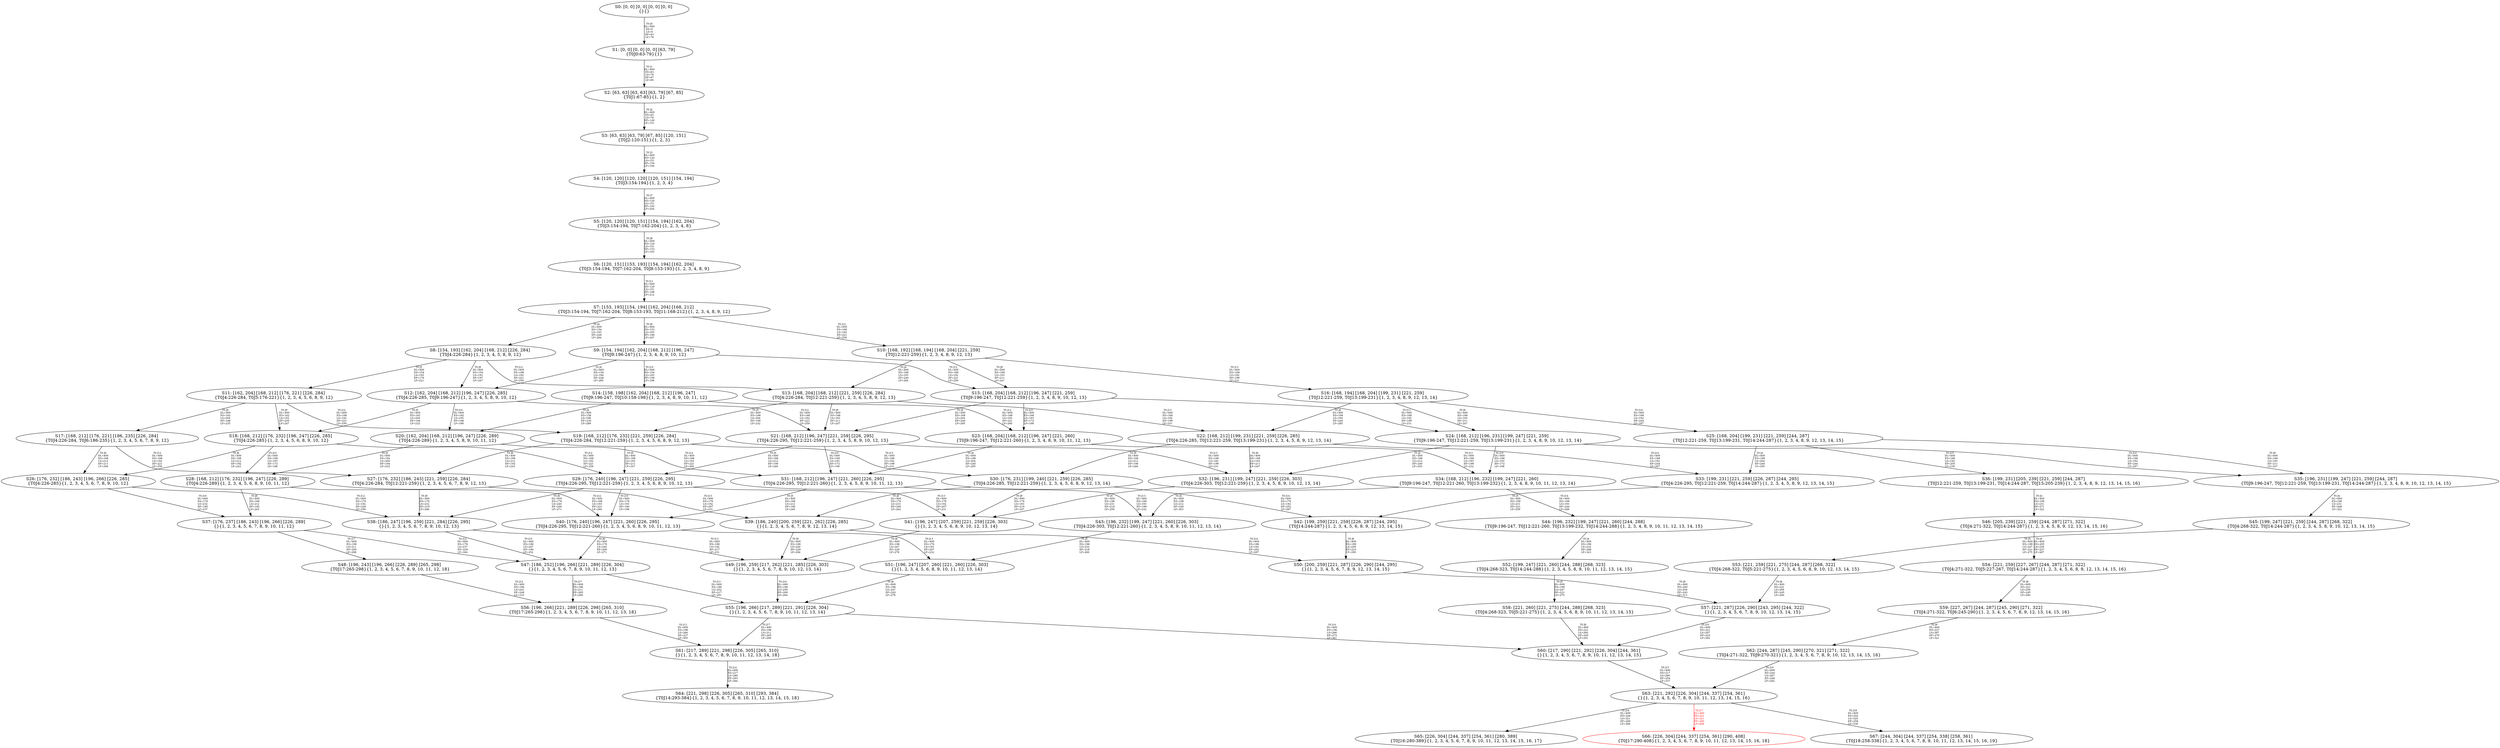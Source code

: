 digraph {
	S0[label="S0: [0, 0] [0, 0] [0, 0] [0, 0] \n{}{}"];
	S1[label="S1: [0, 0] [0, 0] [0, 0] [63, 79] \n{T0J0:63-79}{1}"];
	S2[label="S2: [63, 63] [63, 63] [63, 79] [67, 85] \n{T0J1:67-85}{1, 2}"];
	S3[label="S3: [63, 63] [63, 79] [67, 85] [120, 151] \n{T0J2:120-151}{1, 2, 3}"];
	S4[label="S4: [120, 120] [120, 120] [120, 151] [154, 194] \n{T0J3:154-194}{1, 2, 3, 4}"];
	S5[label="S5: [120, 120] [120, 151] [154, 194] [162, 204] \n{T0J3:154-194, T0J7:162-204}{1, 2, 3, 4, 8}"];
	S6[label="S6: [120, 151] [153, 193] [154, 194] [162, 204] \n{T0J3:154-194, T0J7:162-204, T0J8:153-193}{1, 2, 3, 4, 8, 9}"];
	S7[label="S7: [153, 193] [154, 194] [162, 204] [168, 212] \n{T0J3:154-194, T0J7:162-204, T0J8:153-193, T0J11:168-212}{1, 2, 3, 4, 8, 9, 12}"];
	S8[label="S8: [154, 193] [162, 204] [168, 212] [226, 284] \n{T0J4:226-284}{1, 2, 3, 4, 5, 8, 9, 12}"];
	S9[label="S9: [154, 194] [162, 204] [168, 212] [196, 247] \n{T0J9:196-247}{1, 2, 3, 4, 8, 9, 10, 12}"];
	S10[label="S10: [168, 192] [168, 194] [168, 204] [221, 259] \n{T0J12:221-259}{1, 2, 3, 4, 8, 9, 12, 13}"];
	S11[label="S11: [162, 204] [168, 212] [176, 221] [226, 284] \n{T0J4:226-284, T0J5:176-221}{1, 2, 3, 4, 5, 6, 8, 9, 12}"];
	S12[label="S12: [162, 204] [168, 212] [196, 247] [226, 285] \n{T0J4:226-285, T0J9:196-247}{1, 2, 3, 4, 5, 8, 9, 10, 12}"];
	S13[label="S13: [168, 204] [168, 212] [221, 259] [226, 284] \n{T0J4:226-284, T0J12:221-259}{1, 2, 3, 4, 5, 8, 9, 12, 13}"];
	S14[label="S14: [158, 198] [162, 204] [168, 212] [196, 247] \n{T0J9:196-247, T0J10:158-198}{1, 2, 3, 4, 8, 9, 10, 11, 12}"];
	S15[label="S15: [168, 204] [168, 212] [196, 247] [221, 259] \n{T0J9:196-247, T0J12:221-259}{1, 2, 3, 4, 8, 9, 10, 12, 13}"];
	S16[label="S16: [168, 194] [168, 204] [199, 231] [221, 259] \n{T0J12:221-259, T0J13:199-231}{1, 2, 3, 4, 8, 9, 12, 13, 14}"];
	S17[label="S17: [168, 212] [176, 221] [186, 235] [226, 284] \n{T0J4:226-284, T0J6:186-235}{1, 2, 3, 4, 5, 6, 7, 8, 9, 12}"];
	S18[label="S18: [168, 212] [176, 232] [196, 247] [226, 285] \n{T0J4:226-285}{1, 2, 3, 4, 5, 6, 8, 9, 10, 12}"];
	S19[label="S19: [168, 212] [176, 232] [221, 259] [226, 284] \n{T0J4:226-284, T0J12:221-259}{1, 2, 3, 4, 5, 6, 8, 9, 12, 13}"];
	S20[label="S20: [162, 204] [168, 212] [196, 247] [226, 289] \n{T0J4:226-289}{1, 2, 3, 4, 5, 8, 9, 10, 11, 12}"];
	S21[label="S21: [168, 212] [196, 247] [221, 259] [226, 295] \n{T0J4:226-295, T0J12:221-259}{1, 2, 3, 4, 5, 8, 9, 10, 12, 13}"];
	S22[label="S22: [168, 212] [199, 231] [221, 259] [226, 285] \n{T0J4:226-285, T0J12:221-259, T0J13:199-231}{1, 2, 3, 4, 5, 8, 9, 12, 13, 14}"];
	S23[label="S23: [168, 204] [168, 212] [196, 247] [221, 260] \n{T0J9:196-247, T0J12:221-260}{1, 2, 3, 4, 8, 9, 10, 11, 12, 13}"];
	S24[label="S24: [168, 212] [196, 231] [199, 247] [221, 259] \n{T0J9:196-247, T0J12:221-259, T0J13:199-231}{1, 2, 3, 4, 8, 9, 10, 12, 13, 14}"];
	S25[label="S25: [168, 204] [199, 231] [221, 259] [244, 287] \n{T0J12:221-259, T0J13:199-231, T0J14:244-287}{1, 2, 3, 4, 8, 9, 12, 13, 14, 15}"];
	S26[label="S26: [176, 232] [186, 243] [196, 266] [226, 285] \n{T0J4:226-285}{1, 2, 3, 4, 5, 6, 7, 8, 9, 10, 12}"];
	S27[label="S27: [176, 232] [186, 243] [221, 259] [226, 284] \n{T0J4:226-284, T0J12:221-259}{1, 2, 3, 4, 5, 6, 7, 8, 9, 12, 13}"];
	S28[label="S28: [168, 212] [176, 232] [196, 247] [226, 289] \n{T0J4:226-289}{1, 2, 3, 4, 5, 6, 8, 9, 10, 11, 12}"];
	S29[label="S29: [176, 240] [196, 247] [221, 259] [226, 295] \n{T0J4:226-295, T0J12:221-259}{1, 2, 3, 4, 5, 6, 8, 9, 10, 12, 13}"];
	S30[label="S30: [176, 231] [199, 240] [221, 259] [226, 285] \n{T0J4:226-285, T0J12:221-259}{1, 2, 3, 4, 5, 6, 8, 9, 12, 13, 14}"];
	S31[label="S31: [168, 212] [196, 247] [221, 260] [226, 295] \n{T0J4:226-295, T0J12:221-260}{1, 2, 3, 4, 5, 8, 9, 10, 11, 12, 13}"];
	S32[label="S32: [196, 231] [199, 247] [221, 259] [226, 303] \n{T0J4:226-303, T0J12:221-259}{1, 2, 3, 4, 5, 8, 9, 10, 12, 13, 14}"];
	S33[label="S33: [199, 231] [221, 259] [226, 287] [244, 295] \n{T0J4:226-295, T0J12:221-259, T0J14:244-287}{1, 2, 3, 4, 5, 8, 9, 12, 13, 14, 15}"];
	S34[label="S34: [168, 212] [196, 232] [199, 247] [221, 260] \n{T0J9:196-247, T0J12:221-260, T0J13:199-232}{1, 2, 3, 4, 8, 9, 10, 11, 12, 13, 14}"];
	S35[label="S35: [196, 231] [199, 247] [221, 259] [244, 287] \n{T0J9:196-247, T0J12:221-259, T0J13:199-231, T0J14:244-287}{1, 2, 3, 4, 8, 9, 10, 12, 13, 14, 15}"];
	S36[label="S36: [199, 231] [205, 239] [221, 259] [244, 287] \n{T0J12:221-259, T0J13:199-231, T0J14:244-287, T0J15:205-239}{1, 2, 3, 4, 8, 9, 12, 13, 14, 15, 16}"];
	S37[label="S37: [176, 237] [186, 243] [196, 266] [226, 289] \n{}{1, 2, 3, 4, 5, 6, 7, 8, 9, 10, 11, 12}"];
	S38[label="S38: [186, 247] [196, 259] [221, 284] [226, 295] \n{}{1, 2, 3, 4, 5, 6, 7, 8, 9, 10, 12, 13}"];
	S39[label="S39: [186, 240] [200, 259] [221, 262] [226, 285] \n{}{1, 2, 3, 4, 5, 6, 7, 8, 9, 12, 13, 14}"];
	S40[label="S40: [176, 240] [196, 247] [221, 260] [226, 295] \n{T0J4:226-295, T0J12:221-260}{1, 2, 3, 4, 5, 6, 8, 9, 10, 11, 12, 13}"];
	S41[label="S41: [196, 247] [207, 259] [221, 259] [226, 303] \n{}{1, 2, 3, 4, 5, 6, 8, 9, 10, 12, 13, 14}"];
	S42[label="S42: [199, 259] [221, 259] [226, 287] [244, 295] \n{T0J14:244-287}{1, 2, 3, 4, 5, 6, 8, 9, 12, 13, 14, 15}"];
	S43[label="S43: [196, 232] [199, 247] [221, 260] [226, 303] \n{T0J4:226-303, T0J12:221-260}{1, 2, 3, 4, 5, 8, 9, 10, 11, 12, 13, 14}"];
	S44[label="S44: [196, 232] [199, 247] [221, 260] [244, 288] \n{T0J9:196-247, T0J12:221-260, T0J13:199-232, T0J14:244-288}{1, 2, 3, 4, 8, 9, 10, 11, 12, 13, 14, 15}"];
	S45[label="S45: [199, 247] [221, 259] [244, 287] [268, 322] \n{T0J4:268-322, T0J14:244-287}{1, 2, 3, 4, 5, 8, 9, 10, 12, 13, 14, 15}"];
	S46[label="S46: [205, 239] [221, 259] [244, 287] [271, 322] \n{T0J4:271-322, T0J14:244-287}{1, 2, 3, 4, 5, 8, 9, 12, 13, 14, 15, 16}"];
	S47[label="S47: [186, 252] [196, 266] [221, 289] [226, 304] \n{}{1, 2, 3, 4, 5, 6, 7, 8, 9, 10, 11, 12, 13}"];
	S48[label="S48: [196, 243] [196, 266] [226, 289] [265, 298] \n{T0J17:265-298}{1, 2, 3, 4, 5, 6, 7, 8, 9, 10, 11, 12, 18}"];
	S49[label="S49: [196, 259] [217, 262] [221, 285] [226, 303] \n{}{1, 2, 3, 4, 5, 6, 7, 8, 9, 10, 12, 13, 14}"];
	S50[label="S50: [200, 259] [221, 287] [226, 290] [244, 295] \n{}{1, 2, 3, 4, 5, 6, 7, 8, 9, 12, 13, 14, 15}"];
	S51[label="S51: [196, 247] [207, 260] [221, 260] [226, 303] \n{}{1, 2, 3, 4, 5, 6, 8, 9, 10, 11, 12, 13, 14}"];
	S52[label="S52: [199, 247] [221, 260] [244, 288] [268, 323] \n{T0J4:268-323, T0J14:244-288}{1, 2, 3, 4, 5, 8, 9, 10, 11, 12, 13, 14, 15}"];
	S53[label="S53: [221, 259] [221, 275] [244, 287] [268, 322] \n{T0J4:268-322, T0J5:221-275}{1, 2, 3, 4, 5, 6, 8, 9, 10, 12, 13, 14, 15}"];
	S54[label="S54: [221, 259] [227, 267] [244, 287] [271, 322] \n{T0J4:271-322, T0J5:227-267, T0J14:244-287}{1, 2, 3, 4, 5, 6, 8, 9, 12, 13, 14, 15, 16}"];
	S55[label="S55: [196, 266] [217, 289] [221, 291] [226, 304] \n{}{1, 2, 3, 4, 5, 6, 7, 8, 9, 10, 11, 12, 13, 14}"];
	S56[label="S56: [196, 266] [221, 289] [226, 298] [265, 310] \n{T0J17:265-298}{1, 2, 3, 4, 5, 6, 7, 8, 9, 10, 11, 12, 13, 18}"];
	S57[label="S57: [221, 287] [226, 290] [243, 295] [244, 322] \n{}{1, 2, 3, 4, 5, 6, 7, 8, 9, 10, 12, 13, 14, 15}"];
	S58[label="S58: [221, 260] [221, 275] [244, 288] [268, 323] \n{T0J4:268-323, T0J5:221-275}{1, 2, 3, 4, 5, 6, 8, 9, 10, 11, 12, 13, 14, 15}"];
	S59[label="S59: [227, 267] [244, 287] [245, 290] [271, 322] \n{T0J4:271-322, T0J6:245-290}{1, 2, 3, 4, 5, 6, 7, 8, 9, 12, 13, 14, 15, 16}"];
	S60[label="S60: [217, 290] [221, 292] [226, 304] [244, 361] \n{}{1, 2, 3, 4, 5, 6, 7, 8, 9, 10, 11, 12, 13, 14, 15}"];
	S61[label="S61: [217, 289] [221, 298] [226, 305] [265, 310] \n{}{1, 2, 3, 4, 5, 6, 7, 8, 9, 10, 11, 12, 13, 14, 18}"];
	S62[label="S62: [244, 287] [245, 290] [270, 321] [271, 322] \n{T0J4:271-322, T0J9:270-321}{1, 2, 3, 4, 5, 6, 7, 8, 9, 10, 12, 13, 14, 15, 16}"];
	S63[label="S63: [221, 292] [226, 304] [244, 337] [254, 361] \n{}{1, 2, 3, 4, 5, 6, 7, 8, 9, 10, 11, 12, 13, 14, 15, 16}"];
	S64[label="S64: [221, 298] [226, 305] [265, 310] [293, 384] \n{T0J14:293-384}{1, 2, 3, 4, 5, 6, 7, 8, 9, 10, 11, 12, 13, 14, 15, 18}"];
	S65[label="S65: [226, 304] [244, 337] [254, 361] [280, 389] \n{T0J16:280-389}{1, 2, 3, 4, 5, 6, 7, 8, 9, 10, 11, 12, 13, 14, 15, 16, 17}"];
	S66[label="S66: [226, 304] [244, 337] [254, 361] [290, 408] \n{T0J17:290-408}{1, 2, 3, 4, 5, 6, 7, 8, 9, 10, 11, 12, 13, 14, 15, 16, 18}"];
	S67[label="S67: [244, 304] [244, 337] [254, 338] [258, 361] \n{T0J18:258-338}{1, 2, 3, 4, 5, 6, 7, 8, 9, 10, 11, 12, 13, 14, 15, 16, 19}"];
	S0 -> S1[label="T0 J0\nDL=400\nES=0\nLS=0\nEF=63\nLF=79",fontsize=8];
	S1 -> S2[label="T0 J1\nDL=400\nES=63\nLS=79\nEF=67\nLF=85",fontsize=8];
	S2 -> S3[label="T0 J2\nDL=400\nES=63\nLS=79\nEF=120\nLF=151",fontsize=8];
	S3 -> S4[label="T0 J3\nDL=400\nES=120\nLS=151\nEF=154\nLF=194",fontsize=8];
	S4 -> S5[label="T0 J7\nDL=400\nES=120\nLS=151\nEF=162\nLF=204",fontsize=8];
	S5 -> S6[label="T0 J8\nDL=400\nES=120\nLS=151\nEF=153\nLF=193",fontsize=8];
	S6 -> S7[label="T0 J11\nDL=400\nES=120\nLS=151\nEF=168\nLF=212",fontsize=8];
	S7 -> S8[label="T0 J4\nDL=400\nES=154\nLS=193\nEF=226\nLF=284",fontsize=8];
	S7 -> S9[label="T0 J9\nDL=400\nES=153\nLS=193\nEF=196\nLF=247",fontsize=8];
	S7 -> S10[label="T0 J12\nDL=400\nES=168\nLS=192\nEF=221\nLF=259",fontsize=8];
	S8 -> S11[label="T0 J5\nDL=400\nES=154\nLS=193\nEF=176\nLF=221",fontsize=8];
	S8 -> S12[label="T0 J9\nDL=400\nES=154\nLS=193\nEF=197\nLF=247",fontsize=8];
	S8 -> S13[label="T0 J12\nDL=400\nES=168\nLS=192\nEF=221\nLF=259",fontsize=8];
	S9 -> S12[label="T0 J4\nDL=400\nES=154\nLS=194\nEF=226\nLF=285",fontsize=8];
	S9 -> S14[label="T0 J10\nDL=400\nES=154\nLS=193\nEF=158\nLF=198",fontsize=8];
	S9 -> S15[label="T0 J12\nDL=400\nES=168\nLS=192\nEF=221\nLF=259",fontsize=8];
	S10 -> S13[label="T0 J4\nDL=400\nES=168\nLS=193\nEF=240\nLF=284",fontsize=8];
	S10 -> S15[label="T0 J9\nDL=400\nES=168\nLS=193\nEF=211\nLF=247",fontsize=8];
	S10 -> S16[label="T0 J13\nDL=400\nES=168\nLS=192\nEF=199\nLF=231",fontsize=8];
	S11 -> S17[label="T0 J6\nDL=400\nES=162\nLS=204\nEF=186\nLF=235",fontsize=8];
	S11 -> S18[label="T0 J9\nDL=400\nES=162\nLS=193\nEF=205\nLF=247",fontsize=8];
	S11 -> S19[label="T0 J12\nDL=400\nES=168\nLS=192\nEF=221\nLF=259",fontsize=8];
	S12 -> S18[label="T0 J5\nDL=400\nES=162\nLS=204\nEF=184\nLF=232",fontsize=8];
	S12 -> S20[label="T0 J10\nDL=400\nES=162\nLS=193\nEF=166\nLF=198",fontsize=8];
	S12 -> S21[label="T0 J12\nDL=400\nES=168\nLS=192\nEF=221\nLF=259",fontsize=8];
	S13 -> S19[label="T0 J5\nDL=400\nES=168\nLS=204\nEF=190\nLF=232",fontsize=8];
	S13 -> S21[label="T0 J9\nDL=400\nES=168\nLS=193\nEF=211\nLF=247",fontsize=8];
	S13 -> S22[label="T0 J13\nDL=400\nES=168\nLS=192\nEF=199\nLF=231",fontsize=8];
	S14 -> S20[label="T0 J4\nDL=400\nES=158\nLS=198\nEF=230\nLF=289",fontsize=8];
	S14 -> S23[label="T0 J12\nDL=400\nES=168\nLS=193\nEF=221\nLF=260",fontsize=8];
	S15 -> S21[label="T0 J4\nDL=400\nES=168\nLS=204\nEF=240\nLF=295",fontsize=8];
	S15 -> S23[label="T0 J10\nDL=400\nES=168\nLS=193\nEF=172\nLF=198",fontsize=8];
	S15 -> S24[label="T0 J13\nDL=400\nES=168\nLS=192\nEF=199\nLF=231",fontsize=8];
	S16 -> S22[label="T0 J4\nDL=400\nES=168\nLS=194\nEF=240\nLF=285",fontsize=8];
	S16 -> S24[label="T0 J9\nDL=400\nES=168\nLS=193\nEF=211\nLF=247",fontsize=8];
	S16 -> S25[label="T0 J14\nDL=400\nES=168\nLS=192\nEF=244\nLF=287",fontsize=8];
	S17 -> S26[label="T0 J9\nDL=400\nES=168\nLS=212\nEF=211\nLF=266",fontsize=8];
	S17 -> S27[label="T0 J12\nDL=400\nES=168\nLS=192\nEF=221\nLF=259",fontsize=8];
	S18 -> S26[label="T0 J6\nDL=400\nES=168\nLS=212\nEF=192\nLF=243",fontsize=8];
	S18 -> S28[label="T0 J10\nDL=400\nES=168\nLS=193\nEF=172\nLF=198",fontsize=8];
	S18 -> S29[label="T0 J12\nDL=400\nES=168\nLS=192\nEF=221\nLF=259",fontsize=8];
	S19 -> S27[label="T0 J6\nDL=400\nES=168\nLS=212\nEF=192\nLF=243",fontsize=8];
	S19 -> S29[label="T0 J9\nDL=400\nES=168\nLS=193\nEF=211\nLF=247",fontsize=8];
	S19 -> S30[label="T0 J13\nDL=400\nES=168\nLS=192\nEF=199\nLF=231",fontsize=8];
	S20 -> S28[label="T0 J5\nDL=400\nES=162\nLS=204\nEF=184\nLF=232",fontsize=8];
	S20 -> S31[label="T0 J12\nDL=400\nES=168\nLS=193\nEF=221\nLF=260",fontsize=8];
	S21 -> S29[label="T0 J5\nDL=400\nES=168\nLS=212\nEF=190\nLF=240",fontsize=8];
	S21 -> S31[label="T0 J10\nDL=400\nES=168\nLS=193\nEF=172\nLF=198",fontsize=8];
	S21 -> S32[label="T0 J13\nDL=400\nES=168\nLS=192\nEF=199\nLF=231",fontsize=8];
	S22 -> S30[label="T0 J5\nDL=400\nES=168\nLS=212\nEF=190\nLF=240",fontsize=8];
	S22 -> S32[label="T0 J9\nDL=400\nES=168\nLS=193\nEF=211\nLF=247",fontsize=8];
	S22 -> S33[label="T0 J14\nDL=400\nES=168\nLS=192\nEF=244\nLF=287",fontsize=8];
	S23 -> S31[label="T0 J4\nDL=400\nES=168\nLS=204\nEF=240\nLF=295",fontsize=8];
	S23 -> S34[label="T0 J13\nDL=400\nES=168\nLS=193\nEF=199\nLF=232",fontsize=8];
	S24 -> S32[label="T0 J4\nDL=400\nES=168\nLS=212\nEF=240\nLF=303",fontsize=8];
	S24 -> S34[label="T0 J10\nDL=400\nES=168\nLS=193\nEF=172\nLF=198",fontsize=8];
	S24 -> S35[label="T0 J14\nDL=400\nES=168\nLS=192\nEF=244\nLF=287",fontsize=8];
	S25 -> S33[label="T0 J4\nDL=400\nES=168\nLS=204\nEF=240\nLF=295",fontsize=8];
	S25 -> S35[label="T0 J9\nDL=400\nES=168\nLS=193\nEF=211\nLF=247",fontsize=8];
	S25 -> S36[label="T0 J15\nDL=400\nES=168\nLS=192\nEF=205\nLF=239",fontsize=8];
	S26 -> S37[label="T0 J10\nDL=400\nES=176\nLS=232\nEF=180\nLF=237",fontsize=8];
	S26 -> S38[label="T0 J12\nDL=400\nES=176\nLS=192\nEF=229\nLF=259",fontsize=8];
	S27 -> S38[label="T0 J9\nDL=400\nES=176\nLS=232\nEF=219\nLF=286",fontsize=8];
	S27 -> S39[label="T0 J13\nDL=400\nES=176\nLS=192\nEF=207\nLF=231",fontsize=8];
	S28 -> S37[label="T0 J6\nDL=400\nES=168\nLS=212\nEF=192\nLF=243",fontsize=8];
	S28 -> S40[label="T0 J12\nDL=400\nES=168\nLS=193\nEF=221\nLF=260",fontsize=8];
	S29 -> S38[label="T0 J6\nDL=400\nES=176\nLS=240\nEF=200\nLF=271",fontsize=8];
	S29 -> S40[label="T0 J10\nDL=400\nES=176\nLS=193\nEF=180\nLF=198",fontsize=8];
	S29 -> S41[label="T0 J13\nDL=400\nES=176\nLS=192\nEF=207\nLF=231",fontsize=8];
	S30 -> S39[label="T0 J6\nDL=400\nES=176\nLS=231\nEF=200\nLF=262",fontsize=8];
	S30 -> S41[label="T0 J9\nDL=400\nES=176\nLS=193\nEF=219\nLF=247",fontsize=8];
	S30 -> S42[label="T0 J14\nDL=400\nES=176\nLS=192\nEF=252\nLF=287",fontsize=8];
	S31 -> S40[label="T0 J5\nDL=400\nES=168\nLS=212\nEF=190\nLF=240",fontsize=8];
	S31 -> S43[label="T0 J13\nDL=400\nES=168\nLS=193\nEF=199\nLF=232",fontsize=8];
	S32 -> S41[label="T0 J5\nDL=400\nES=196\nLS=231\nEF=218\nLF=259",fontsize=8];
	S33 -> S42[label="T0 J5\nDL=400\nES=199\nLS=231\nEF=221\nLF=259",fontsize=8];
	S34 -> S43[label="T0 J4\nDL=400\nES=168\nLS=212\nEF=240\nLF=303",fontsize=8];
	S34 -> S44[label="T0 J14\nDL=400\nES=168\nLS=193\nEF=244\nLF=288",fontsize=8];
	S35 -> S45[label="T0 J4\nDL=400\nES=196\nLS=231\nEF=268\nLF=322",fontsize=8];
	S36 -> S46[label="T0 J4\nDL=400\nES=199\nLS=231\nEF=271\nLF=322",fontsize=8];
	S37 -> S47[label="T0 J12\nDL=400\nES=176\nLS=237\nEF=229\nLF=304",fontsize=8];
	S37 -> S48[label="T0 J17\nDL=400\nES=196\nLS=211\nEF=265\nLF=298",fontsize=8];
	S38 -> S47[label="T0 J10\nDL=400\nES=186\nLS=247\nEF=190\nLF=252",fontsize=8];
	S38 -> S49[label="T0 J13\nDL=400\nES=186\nLS=192\nEF=217\nLF=231",fontsize=8];
	S39 -> S49[label="T0 J9\nDL=400\nES=186\nLS=240\nEF=229\nLF=294",fontsize=8];
	S39 -> S50[label="T0 J14\nDL=400\nES=186\nLS=192\nEF=262\nLF=287",fontsize=8];
	S40 -> S47[label="T0 J6\nDL=400\nES=176\nLS=240\nEF=200\nLF=271",fontsize=8];
	S40 -> S51[label="T0 J13\nDL=400\nES=176\nLS=193\nEF=207\nLF=232",fontsize=8];
	S41 -> S49[label="T0 J6\nDL=400\nES=196\nLS=247\nEF=220\nLF=278",fontsize=8];
	S42 -> S50[label="T0 J6\nDL=400\nES=199\nLS=259\nEF=223\nLF=290",fontsize=8];
	S43 -> S51[label="T0 J5\nDL=400\nES=196\nLS=232\nEF=218\nLF=260",fontsize=8];
	S44 -> S52[label="T0 J4\nDL=400\nES=196\nLS=232\nEF=268\nLF=323",fontsize=8];
	S45 -> S53[label="T0 J5\nDL=400\nES=199\nLS=247\nEF=221\nLF=275",fontsize=8];
	S46 -> S54[label="T0 J5\nDL=400\nES=205\nLS=239\nEF=227\nLF=267",fontsize=8];
	S47 -> S55[label="T0 J13\nDL=400\nES=186\nLS=252\nEF=217\nLF=291",fontsize=8];
	S47 -> S56[label="T0 J17\nDL=400\nES=196\nLS=211\nEF=265\nLF=298",fontsize=8];
	S48 -> S56[label="T0 J12\nDL=400\nES=196\nLS=243\nEF=249\nLF=310",fontsize=8];
	S49 -> S55[label="T0 J10\nDL=400\nES=196\nLS=259\nEF=200\nLF=264",fontsize=8];
	S50 -> S57[label="T0 J9\nDL=400\nES=200\nLS=259\nEF=243\nLF=313",fontsize=8];
	S51 -> S55[label="T0 J6\nDL=400\nES=196\nLS=247\nEF=220\nLF=278",fontsize=8];
	S52 -> S58[label="T0 J5\nDL=400\nES=199\nLS=247\nEF=221\nLF=275",fontsize=8];
	S53 -> S57[label="T0 J6\nDL=400\nES=221\nLS=259\nEF=245\nLF=290",fontsize=8];
	S54 -> S59[label="T0 J6\nDL=400\nES=221\nLS=259\nEF=245\nLF=290",fontsize=8];
	S55 -> S60[label="T0 J14\nDL=400\nES=196\nLS=266\nEF=272\nLF=361",fontsize=8];
	S55 -> S61[label="T0 J17\nDL=400\nES=196\nLS=211\nEF=265\nLF=298",fontsize=8];
	S56 -> S61[label="T0 J13\nDL=400\nES=196\nLS=266\nEF=227\nLF=305",fontsize=8];
	S57 -> S60[label="T0 J10\nDL=400\nES=221\nLS=287\nEF=225\nLF=292",fontsize=8];
	S58 -> S60[label="T0 J6\nDL=400\nES=221\nLS=260\nEF=245\nLF=291",fontsize=8];
	S59 -> S62[label="T0 J9\nDL=400\nES=227\nLS=267\nEF=270\nLF=321",fontsize=8];
	S60 -> S63[label="T0 J15\nDL=400\nES=217\nLS=290\nEF=254\nLF=337",fontsize=8];
	S61 -> S64[label="T0 J14\nDL=400\nES=217\nLS=289\nEF=293\nLF=384",fontsize=8];
	S62 -> S63[label="T0 J10\nDL=400\nES=244\nLS=287\nEF=248\nLF=292",fontsize=8];
	S63 -> S65[label="T0 J16\nDL=400\nES=226\nLS=321\nEF=280\nLF=389",fontsize=8];
	S63 -> S66[label="T0 J17\nDL=400\nES=221\nLS=321\nEF=290\nLF=408",color=Red,fontcolor=Red,fontsize=8];
S66[color=Red];
	S63 -> S67[label="T0 J18\nDL=400\nES=244\nLS=320\nEF=258\nLF=338",fontsize=8];
}
